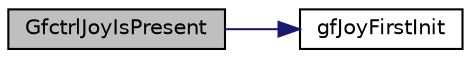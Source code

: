 digraph "GfctrlJoyIsPresent"
{
  edge [fontname="Helvetica",fontsize="10",labelfontname="Helvetica",labelfontsize="10"];
  node [fontname="Helvetica",fontsize="10",shape=record];
  rankdir="LR";
  Node1 [label="GfctrlJoyIsPresent",height=0.2,width=0.4,color="black", fillcolor="grey75", style="filled", fontcolor="black"];
  Node1 -> Node2 [color="midnightblue",fontsize="10",style="solid",fontname="Helvetica"];
  Node2 [label="gfJoyFirstInit",height=0.2,width=0.4,color="black", fillcolor="white", style="filled",URL="$control_8cpp.html#a409ff45f3396ee72b2e2b99dfb7921d4"];
}
